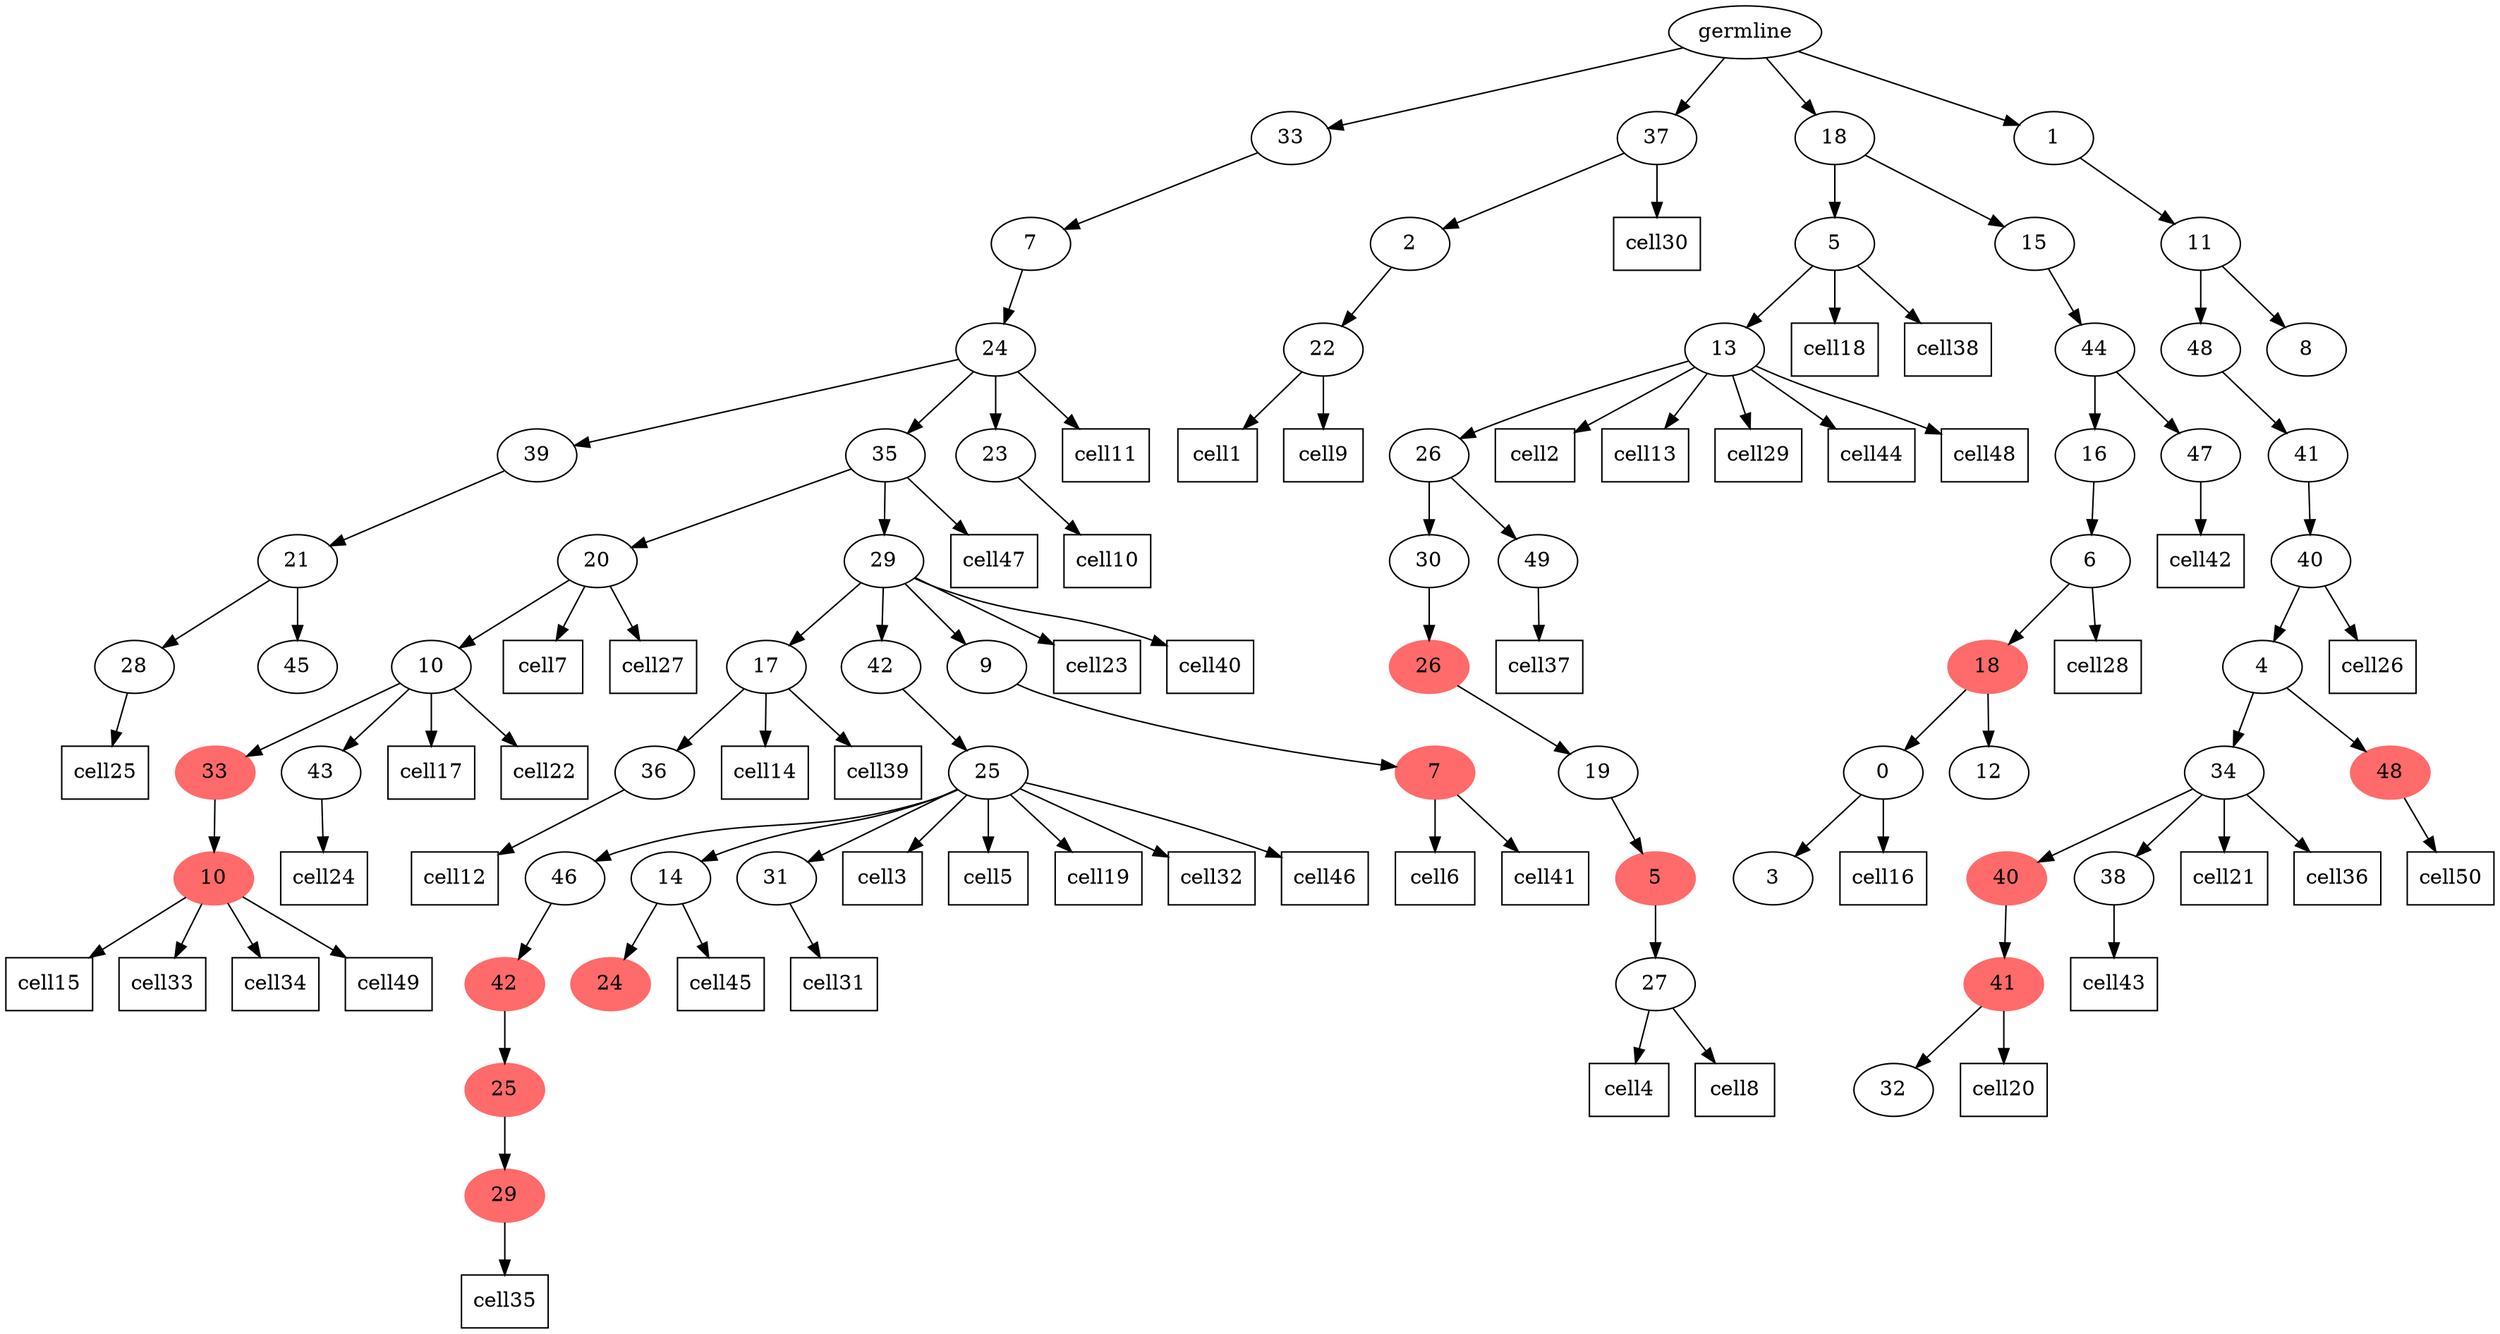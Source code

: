 digraph g {
	"61" -> "62";
	"62" [label="28"];
	"61" -> "63";
	"63" [label="45"];
	"60" -> "61";
	"61" [label="21"];
	"57" -> "58";
	"58" [color=indianred1, style=filled, label="10"];
	"55" -> "56";
	"56" [label="43"];
	"55" -> "57";
	"57" [color=indianred1, style=filled, label="33"];
	"54" -> "55";
	"55" [label="10"];
	"52" -> "53";
	"53" [label="36"];
	"50" -> "51";
	"51" [color=indianred1, style=filled, label="29"];
	"49" -> "50";
	"50" [color=indianred1, style=filled, label="25"];
	"48" -> "49";
	"49" [color=indianred1, style=filled, label="42"];
	"46" -> "47";
	"47" [color=indianred1, style=filled, label="24"];
	"44" -> "45";
	"45" [label="31"];
	"44" -> "46";
	"46" [label="14"];
	"44" -> "48";
	"48" [label="46"];
	"43" -> "44";
	"44" [label="25"];
	"41" -> "42";
	"42" [color=indianred1, style=filled, label="7"];
	"40" -> "41";
	"41" [label="9"];
	"40" -> "43";
	"43" [label="42"];
	"40" -> "52";
	"52" [label="17"];
	"39" -> "40";
	"40" [label="29"];
	"39" -> "54";
	"54" [label="20"];
	"38" -> "39";
	"39" [label="35"];
	"38" -> "59";
	"59" [label="23"];
	"38" -> "60";
	"60" [label="39"];
	"37" -> "38";
	"38" [label="24"];
	"36" -> "37";
	"37" [label="7"];
	"34" -> "35";
	"35" [label="22"];
	"33" -> "34";
	"34" [label="2"];
	"30" -> "31";
	"31" [label="27"];
	"29" -> "30";
	"30" [color=indianred1, style=filled, label="5"];
	"28" -> "29";
	"29" [label="19"];
	"27" -> "28";
	"28" [color=indianred1, style=filled, label="26"];
	"26" -> "27";
	"27" [label="30"];
	"26" -> "32";
	"32" [label="49"];
	"25" -> "26";
	"26" [label="26"];
	"24" -> "25";
	"25" [label="13"];
	"20" -> "21";
	"21" [label="3"];
	"19" -> "20";
	"20" [label="0"];
	"19" -> "22";
	"22" [label="12"];
	"18" -> "19";
	"19" [color=indianred1, style=filled, label="18"];
	"17" -> "18";
	"18" [label="6"];
	"16" -> "17";
	"17" [label="16"];
	"16" -> "23";
	"23" [label="47"];
	"15" -> "16";
	"16" [label="44"];
	"14" -> "15";
	"15" [label="15"];
	"14" -> "24";
	"24" [label="5"];
	"10" -> "11";
	"11" [label="32"];
	"9" -> "10";
	"10" [color=indianred1, style=filled, label="41"];
	"7" -> "8";
	"8" [label="38"];
	"7" -> "9";
	"9" [color=indianred1, style=filled, label="40"];
	"6" -> "7";
	"7" [label="34"];
	"6" -> "12";
	"12" [color=indianred1, style=filled, label="48"];
	"5" -> "6";
	"6" [label="4"];
	"4" -> "5";
	"5" [label="40"];
	"3" -> "4";
	"4" [label="41"];
	"2" -> "3";
	"3" [label="48"];
	"2" -> "13";
	"13" [label="8"];
	"1" -> "2";
	"2" [label="11"];
	"0" -> "1";
	"1" [label="1"];
	"0" -> "14";
	"14" [label="18"];
	"0" -> "33";
	"33" [label="37"];
	"0" -> "36";
	"36" [label="33"];
	"0" [label="germline"];
	"35" -> cell1;
	cell1 [shape=box]
	"25" -> cell2;
	cell2 [shape=box]
	"44" -> cell3;
	cell3 [shape=box]
	"31" -> cell4;
	cell4 [shape=box]
	"44" -> cell5;
	cell5 [shape=box]
	"42" -> cell6;
	cell6 [shape=box]
	"54" -> cell7;
	cell7 [shape=box]
	"31" -> cell8;
	cell8 [shape=box]
	"35" -> cell9;
	cell9 [shape=box]
	"59" -> cell10;
	cell10 [shape=box]
	"38" -> cell11;
	cell11 [shape=box]
	"53" -> cell12;
	cell12 [shape=box]
	"25" -> cell13;
	cell13 [shape=box]
	"52" -> cell14;
	cell14 [shape=box]
	"58" -> cell15;
	cell15 [shape=box]
	"20" -> cell16;
	cell16 [shape=box]
	"55" -> cell17;
	cell17 [shape=box]
	"24" -> cell18;
	cell18 [shape=box]
	"44" -> cell19;
	cell19 [shape=box]
	"10" -> cell20;
	cell20 [shape=box]
	"7" -> cell21;
	cell21 [shape=box]
	"55" -> cell22;
	cell22 [shape=box]
	"40" -> cell23;
	cell23 [shape=box]
	"56" -> cell24;
	cell24 [shape=box]
	"62" -> cell25;
	cell25 [shape=box]
	"5" -> cell26;
	cell26 [shape=box]
	"54" -> cell27;
	cell27 [shape=box]
	"18" -> cell28;
	cell28 [shape=box]
	"25" -> cell29;
	cell29 [shape=box]
	"33" -> cell30;
	cell30 [shape=box]
	"45" -> cell31;
	cell31 [shape=box]
	"44" -> cell32;
	cell32 [shape=box]
	"58" -> cell33;
	cell33 [shape=box]
	"58" -> cell34;
	cell34 [shape=box]
	"51" -> cell35;
	cell35 [shape=box]
	"7" -> cell36;
	cell36 [shape=box]
	"32" -> cell37;
	cell37 [shape=box]
	"24" -> cell38;
	cell38 [shape=box]
	"52" -> cell39;
	cell39 [shape=box]
	"40" -> cell40;
	cell40 [shape=box]
	"42" -> cell41;
	cell41 [shape=box]
	"23" -> cell42;
	cell42 [shape=box]
	"8" -> cell43;
	cell43 [shape=box]
	"25" -> cell44;
	cell44 [shape=box]
	"46" -> cell45;
	cell45 [shape=box]
	"44" -> cell46;
	cell46 [shape=box]
	"39" -> cell47;
	cell47 [shape=box]
	"25" -> cell48;
	cell48 [shape=box]
	"58" -> cell49;
	cell49 [shape=box]
	"12" -> cell50;
	cell50 [shape=box]
}
